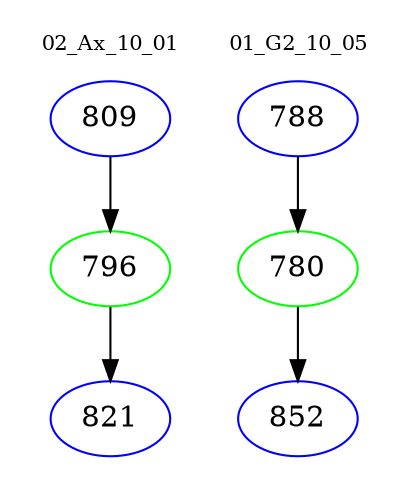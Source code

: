 digraph{
subgraph cluster_0 {
color = white
label = "02_Ax_10_01";
fontsize=10;
T0_809 [label="809", color="blue"]
T0_809 -> T0_796 [color="black"]
T0_796 [label="796", color="green"]
T0_796 -> T0_821 [color="black"]
T0_821 [label="821", color="blue"]
}
subgraph cluster_1 {
color = white
label = "01_G2_10_05";
fontsize=10;
T1_788 [label="788", color="blue"]
T1_788 -> T1_780 [color="black"]
T1_780 [label="780", color="green"]
T1_780 -> T1_852 [color="black"]
T1_852 [label="852", color="blue"]
}
}
